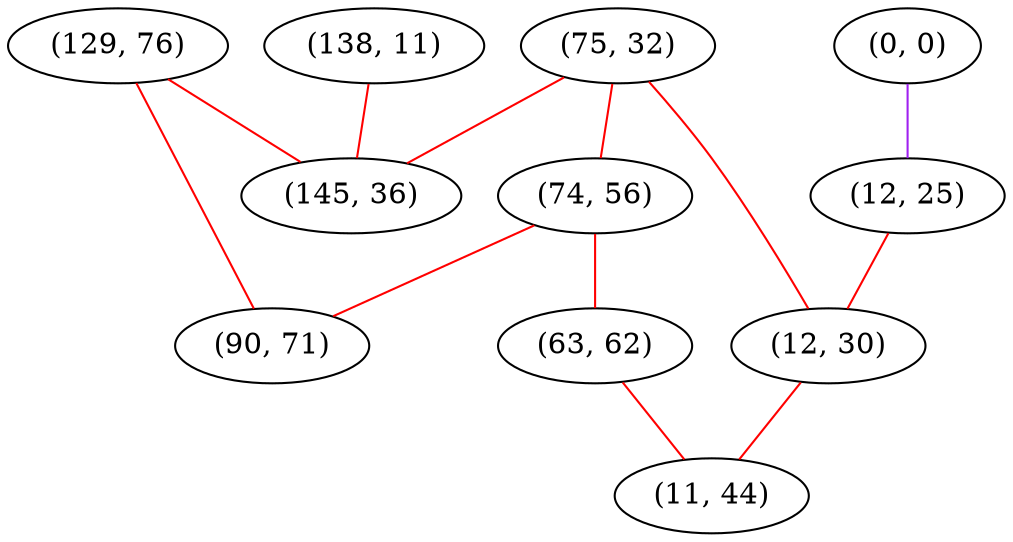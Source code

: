 graph "" {
"(0, 0)";
"(138, 11)";
"(129, 76)";
"(12, 25)";
"(75, 32)";
"(74, 56)";
"(12, 30)";
"(90, 71)";
"(63, 62)";
"(11, 44)";
"(145, 36)";
"(0, 0)" -- "(12, 25)"  [color=purple, key=0, weight=4];
"(138, 11)" -- "(145, 36)"  [color=red, key=0, weight=1];
"(129, 76)" -- "(90, 71)"  [color=red, key=0, weight=1];
"(129, 76)" -- "(145, 36)"  [color=red, key=0, weight=1];
"(12, 25)" -- "(12, 30)"  [color=red, key=0, weight=1];
"(75, 32)" -- "(74, 56)"  [color=red, key=0, weight=1];
"(75, 32)" -- "(12, 30)"  [color=red, key=0, weight=1];
"(75, 32)" -- "(145, 36)"  [color=red, key=0, weight=1];
"(74, 56)" -- "(90, 71)"  [color=red, key=0, weight=1];
"(74, 56)" -- "(63, 62)"  [color=red, key=0, weight=1];
"(12, 30)" -- "(11, 44)"  [color=red, key=0, weight=1];
"(63, 62)" -- "(11, 44)"  [color=red, key=0, weight=1];
}
